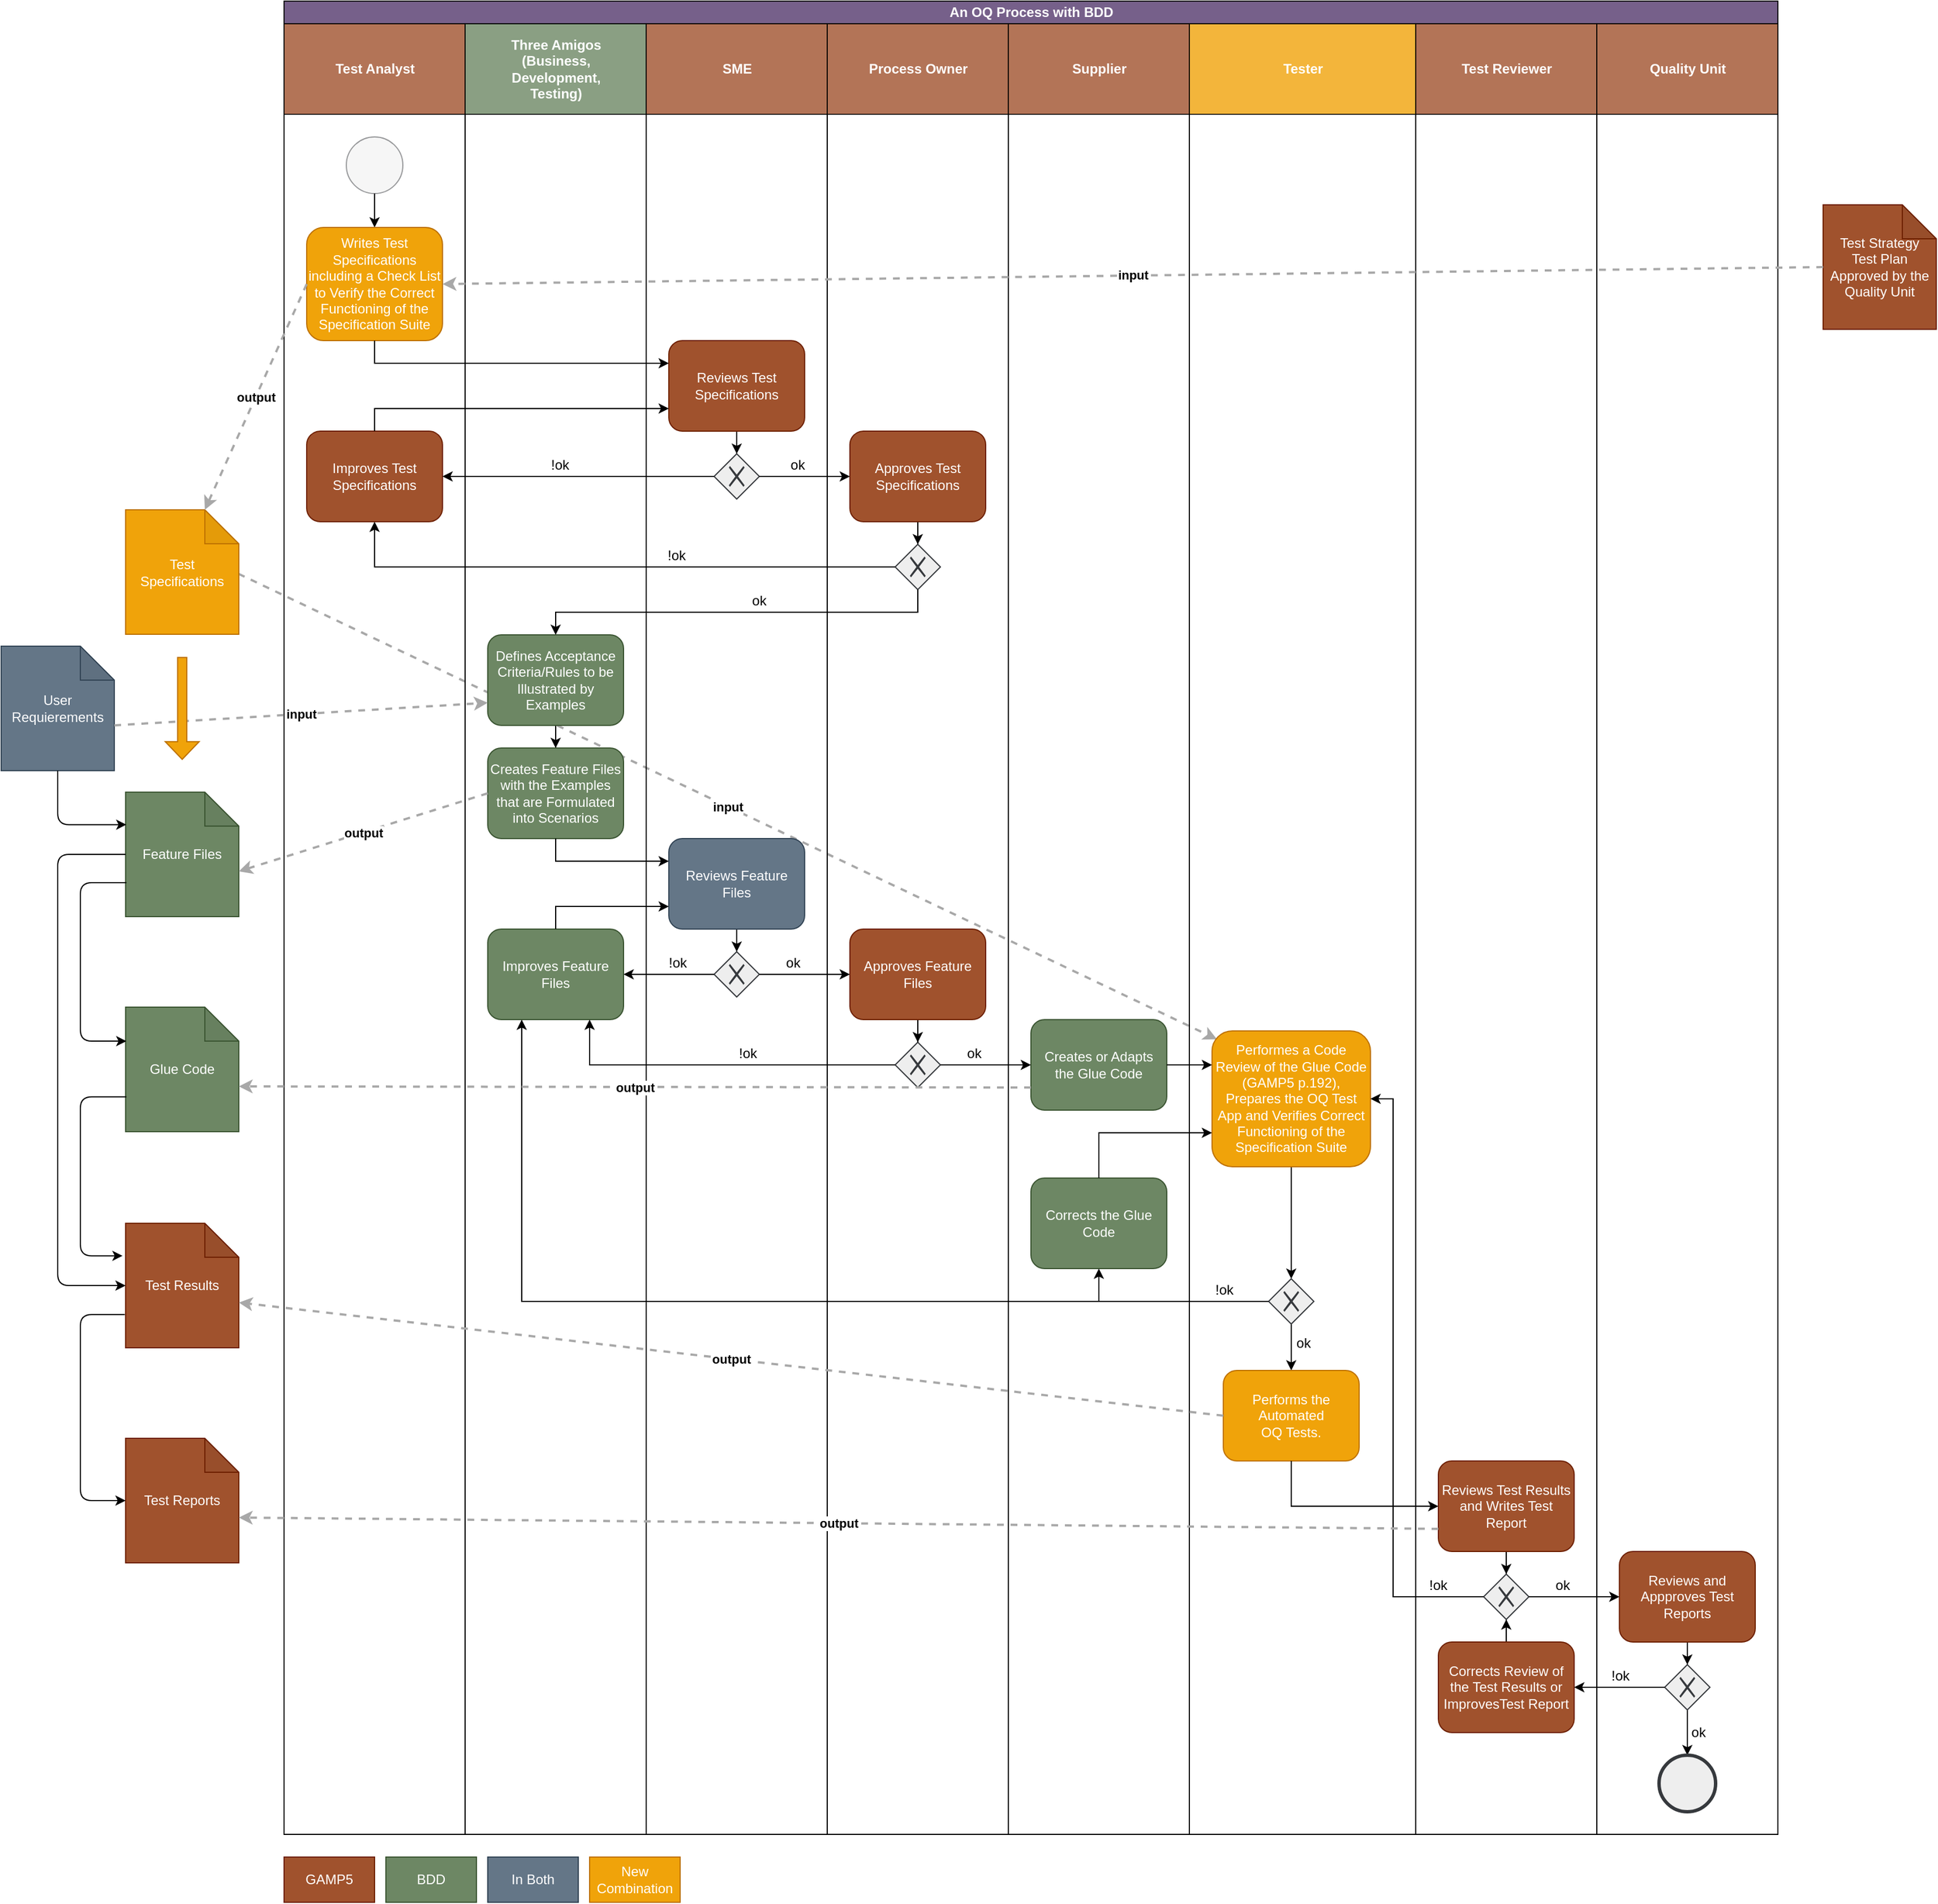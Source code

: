 <mxfile version="13.0.3" type="device"><diagram id="J2WlAYVavAl_SOjn0Gvv" name="Page-1"><mxGraphModel dx="2819" dy="1175" grid="1" gridSize="10" guides="1" tooltips="1" connect="1" arrows="1" fold="1" page="1" pageScale="1" pageWidth="827" pageHeight="1169" math="0" shadow="0"><root><mxCell id="0"/><mxCell id="1" parent="0"/><mxCell id="4swtbXsZtzmQUk544OCV-3" value="&lt;div style=&quot;text-align: left&quot;&gt;&lt;div style=&quot;text-align: center&quot;&gt;&lt;b&gt;input&lt;/b&gt;&lt;/div&gt;&lt;/div&gt;" style="edgeStyle=none;rounded=0;html=1;entryX=0.031;entryY=0.061;jettySize=auto;orthogonalLoop=1;strokeColor=#A8A8A8;strokeWidth=2;fontColor=#000000;jumpStyle=none;dashed=1;entryDx=0;entryDy=0;exitX=0.997;exitY=0.514;exitDx=0;exitDy=0;exitPerimeter=0;entryPerimeter=0;" edge="1" parent="1" source="Uafo7r4qzUE5RSI8bj_A-1" target="BC_eplf03qGUF5eGNBo_-27"><mxGeometry width="200" relative="1" as="geometry"><mxPoint x="-60" y="730" as="sourcePoint"/><mxPoint x="270" y="690" as="targetPoint"/></mxGeometry></mxCell><mxCell id="BC_eplf03qGUF5eGNBo_-87" value="!ok" style="text;html=1;strokeColor=none;fillColor=none;align=center;verticalAlign=middle;whiteSpace=wrap;rounded=0;" parent="1" vertex="1"><mxGeometry x="407" y="560" width="40" height="20" as="geometry"/></mxCell><mxCell id="BC_eplf03qGUF5eGNBo_-1" value="An OQ Process with BDD" style="swimlane;html=1;childLayout=stackLayout;resizeParent=1;resizeParentMax=0;startSize=20;fillColor=#76608a;strokeColor=#000000;fontColor=#ffffff;" parent="1" vertex="1"><mxGeometry x="80" y="80" width="1320" height="1620" as="geometry"/></mxCell><mxCell id="BC_eplf03qGUF5eGNBo_-3" value="Test Analyst" style="swimlane;html=1;startSize=80;opacity=80;fillColor=#a0522d;strokeColor=#000000;fontColor=#ffffff;" parent="BC_eplf03qGUF5eGNBo_-1" vertex="1"><mxGeometry y="20" width="160" height="1600" as="geometry"/></mxCell><mxCell id="BC_eplf03qGUF5eGNBo_-35" style="edgeStyle=orthogonalEdgeStyle;rounded=0;orthogonalLoop=1;jettySize=auto;html=1;entryX=0.5;entryY=0;entryDx=0;entryDy=0;" parent="BC_eplf03qGUF5eGNBo_-3" source="BC_eplf03qGUF5eGNBo_-17" target="BC_eplf03qGUF5eGNBo_-18" edge="1"><mxGeometry relative="1" as="geometry"/></mxCell><mxCell id="BC_eplf03qGUF5eGNBo_-17" value="" style="shape=mxgraph.bpmn.shape;html=1;verticalLabelPosition=bottom;labelBackgroundColor=#ffffff;verticalAlign=top;align=center;perimeter=ellipsePerimeter;outlineConnect=0;outline=standard;symbol=general;fillColor=#eeeeee;strokeColor=#36393d;opacity=50;" parent="BC_eplf03qGUF5eGNBo_-3" vertex="1"><mxGeometry x="55" y="100" width="50" height="50" as="geometry"/></mxCell><mxCell id="BC_eplf03qGUF5eGNBo_-18" value="Writes Test Specifications&lt;br&gt;including a Check List to Verify the Correct Functioning of the Specification Suite" style="shape=ext;rounded=1;html=1;whiteSpace=wrap;fillColor=#f0a30a;strokeColor=#BD7000;fontColor=#ffffff;" parent="BC_eplf03qGUF5eGNBo_-3" vertex="1"><mxGeometry x="20" y="180" width="120" height="100" as="geometry"/></mxCell><mxCell id="BC_eplf03qGUF5eGNBo_-43" value="Improves Test Specifications" style="shape=ext;rounded=1;html=1;whiteSpace=wrap;fillColor=#a0522d;strokeColor=#6D1F00;fontColor=#ffffff;" parent="BC_eplf03qGUF5eGNBo_-3" vertex="1"><mxGeometry x="20" y="360" width="120" height="80" as="geometry"/></mxCell><mxCell id="BC_eplf03qGUF5eGNBo_-4" value="Three Amigos&lt;br&gt;(Business,&lt;br&gt;Development, &lt;br&gt;Testing)" style="swimlane;html=1;startSize=80;opacity=80;fillColor=#6d8764;strokeColor=#000000;fontColor=#ffffff;" parent="BC_eplf03qGUF5eGNBo_-1" vertex="1"><mxGeometry x="160" y="20" width="160" height="1600" as="geometry"/></mxCell><mxCell id="BC_eplf03qGUF5eGNBo_-48" style="edgeStyle=orthogonalEdgeStyle;rounded=0;orthogonalLoop=1;jettySize=auto;html=1;entryX=0.5;entryY=0;entryDx=0;entryDy=0;" parent="BC_eplf03qGUF5eGNBo_-4" source="BC_eplf03qGUF5eGNBo_-16" target="BC_eplf03qGUF5eGNBo_-19" edge="1"><mxGeometry relative="1" as="geometry"/></mxCell><mxCell id="BC_eplf03qGUF5eGNBo_-54" value="Improves Feature Files" style="shape=ext;rounded=1;html=1;whiteSpace=wrap;fillColor=#6d8764;strokeColor=#3A5431;fontColor=#ffffff;" parent="BC_eplf03qGUF5eGNBo_-4" vertex="1"><mxGeometry x="20" y="800" width="120" height="80" as="geometry"/></mxCell><mxCell id="BC_eplf03qGUF5eGNBo_-16" value="Defines Acceptance Criteria/Rules to be Illustrated by Examples" style="shape=ext;rounded=1;html=1;whiteSpace=wrap;fillColor=#6d8764;strokeColor=#3A5431;fontColor=#ffffff;" parent="BC_eplf03qGUF5eGNBo_-4" vertex="1"><mxGeometry x="20" y="540" width="120" height="80" as="geometry"/></mxCell><mxCell id="BC_eplf03qGUF5eGNBo_-19" value="Creates Feature Files with the Examples that are Formulated into Scenarios" style="shape=ext;rounded=1;html=1;whiteSpace=wrap;fillColor=#6d8764;strokeColor=#3A5431;fontColor=#ffffff;" parent="BC_eplf03qGUF5eGNBo_-4" vertex="1"><mxGeometry x="20" y="640" width="120" height="80" as="geometry"/></mxCell><mxCell id="BC_eplf03qGUF5eGNBo_-11" value="SME" style="swimlane;html=1;startSize=80;opacity=80;fillColor=#a0522d;strokeColor=#000000;fontColor=#ffffff;" parent="BC_eplf03qGUF5eGNBo_-1" vertex="1"><mxGeometry x="320" y="20" width="160" height="1600" as="geometry"/></mxCell><mxCell id="BC_eplf03qGUF5eGNBo_-38" style="edgeStyle=orthogonalEdgeStyle;rounded=0;orthogonalLoop=1;jettySize=auto;html=1;" parent="BC_eplf03qGUF5eGNBo_-11" source="BC_eplf03qGUF5eGNBo_-29" target="BC_eplf03qGUF5eGNBo_-37" edge="1"><mxGeometry relative="1" as="geometry"/></mxCell><mxCell id="BC_eplf03qGUF5eGNBo_-37" value="" style="shape=mxgraph.bpmn.shape;html=1;verticalLabelPosition=bottom;labelBackgroundColor=#ffffff;verticalAlign=top;align=center;perimeter=rhombusPerimeter;background=gateway;outlineConnect=0;outline=none;symbol=exclusiveGw;fillColor=#eeeeee;strokeColor=#36393d;" parent="BC_eplf03qGUF5eGNBo_-11" vertex="1"><mxGeometry x="60" y="380" width="40" height="40" as="geometry"/></mxCell><mxCell id="BC_eplf03qGUF5eGNBo_-29" value="Reviews Test Specifications" style="shape=ext;rounded=1;html=1;whiteSpace=wrap;fillColor=#a0522d;strokeColor=#6D1F00;fontColor=#ffffff;" parent="BC_eplf03qGUF5eGNBo_-11" vertex="1"><mxGeometry x="20" y="280" width="120" height="80" as="geometry"/></mxCell><mxCell id="BC_eplf03qGUF5eGNBo_-56" style="edgeStyle=orthogonalEdgeStyle;rounded=0;orthogonalLoop=1;jettySize=auto;html=1;" parent="BC_eplf03qGUF5eGNBo_-11" source="BC_eplf03qGUF5eGNBo_-22" target="BC_eplf03qGUF5eGNBo_-55" edge="1"><mxGeometry relative="1" as="geometry"/></mxCell><mxCell id="BC_eplf03qGUF5eGNBo_-22" value="Reviews Feature Files" style="shape=ext;rounded=1;html=1;whiteSpace=wrap;fillColor=#647687;strokeColor=#314354;fontColor=#ffffff;" parent="BC_eplf03qGUF5eGNBo_-11" vertex="1"><mxGeometry x="20" y="720" width="120" height="80" as="geometry"/></mxCell><mxCell id="BC_eplf03qGUF5eGNBo_-55" value="" style="shape=mxgraph.bpmn.shape;html=1;verticalLabelPosition=bottom;labelBackgroundColor=#ffffff;verticalAlign=top;align=center;perimeter=rhombusPerimeter;background=gateway;outlineConnect=0;outline=none;symbol=exclusiveGw;fillColor=#eeeeee;strokeColor=#36393d;" parent="BC_eplf03qGUF5eGNBo_-11" vertex="1"><mxGeometry x="60" y="820" width="40" height="40" as="geometry"/></mxCell><mxCell id="BC_eplf03qGUF5eGNBo_-104" value="!ok" style="text;html=1;strokeColor=none;fillColor=none;align=center;verticalAlign=middle;whiteSpace=wrap;rounded=0;" parent="BC_eplf03qGUF5eGNBo_-11" vertex="1"><mxGeometry x="70" y="900" width="40" height="20" as="geometry"/></mxCell><mxCell id="BC_eplf03qGUF5eGNBo_-101" value="ok" style="text;html=1;strokeColor=none;fillColor=none;align=center;verticalAlign=middle;whiteSpace=wrap;rounded=0;" parent="BC_eplf03qGUF5eGNBo_-11" vertex="1"><mxGeometry x="80" y="500" width="40" height="20" as="geometry"/></mxCell><mxCell id="BC_eplf03qGUF5eGNBo_-96" value="ok" style="text;html=1;strokeColor=none;fillColor=none;align=center;verticalAlign=middle;whiteSpace=wrap;rounded=0;" parent="BC_eplf03qGUF5eGNBo_-11" vertex="1"><mxGeometry x="110" y="820" width="40" height="20" as="geometry"/></mxCell><mxCell id="BC_eplf03qGUF5eGNBo_-20" value="Process Owner" style="swimlane;html=1;startSize=80;opacity=80;fillColor=#a0522d;strokeColor=#000000;fontColor=#ffffff;" parent="BC_eplf03qGUF5eGNBo_-1" vertex="1"><mxGeometry x="480" y="20" width="160" height="1600" as="geometry"/></mxCell><mxCell id="BC_eplf03qGUF5eGNBo_-41" style="edgeStyle=orthogonalEdgeStyle;rounded=0;orthogonalLoop=1;jettySize=auto;html=1;entryX=0.5;entryY=0;entryDx=0;entryDy=0;" parent="BC_eplf03qGUF5eGNBo_-20" source="BC_eplf03qGUF5eGNBo_-30" target="BC_eplf03qGUF5eGNBo_-51" edge="1"><mxGeometry relative="1" as="geometry"><mxPoint x="80" y="480" as="targetPoint"/></mxGeometry></mxCell><mxCell id="BC_eplf03qGUF5eGNBo_-61" value="" style="shape=mxgraph.bpmn.shape;html=1;verticalLabelPosition=bottom;labelBackgroundColor=#ffffff;verticalAlign=top;align=center;perimeter=rhombusPerimeter;background=gateway;outlineConnect=0;outline=none;symbol=exclusiveGw;fillColor=#eeeeee;strokeColor=#36393d;" parent="BC_eplf03qGUF5eGNBo_-20" vertex="1"><mxGeometry x="60" y="900" width="40" height="40" as="geometry"/></mxCell><mxCell id="BC_eplf03qGUF5eGNBo_-62" style="edgeStyle=orthogonalEdgeStyle;rounded=0;orthogonalLoop=1;jettySize=auto;html=1;entryX=0.5;entryY=0;entryDx=0;entryDy=0;" parent="BC_eplf03qGUF5eGNBo_-20" source="BC_eplf03qGUF5eGNBo_-25" target="BC_eplf03qGUF5eGNBo_-61" edge="1"><mxGeometry relative="1" as="geometry"/></mxCell><mxCell id="BC_eplf03qGUF5eGNBo_-25" value="Approves Feature Files" style="shape=ext;rounded=1;html=1;whiteSpace=wrap;fillColor=#a0522d;strokeColor=#6D1F00;fontColor=#ffffff;" parent="BC_eplf03qGUF5eGNBo_-20" vertex="1"><mxGeometry x="20" y="800" width="120" height="80" as="geometry"/></mxCell><mxCell id="BC_eplf03qGUF5eGNBo_-30" value="Approves Test Specifications" style="shape=ext;rounded=1;html=1;whiteSpace=wrap;fillColor=#a0522d;strokeColor=#6D1F00;fontColor=#ffffff;" parent="BC_eplf03qGUF5eGNBo_-20" vertex="1"><mxGeometry x="20" y="360" width="120" height="80" as="geometry"/></mxCell><mxCell id="BC_eplf03qGUF5eGNBo_-51" value="" style="shape=mxgraph.bpmn.shape;html=1;verticalLabelPosition=bottom;labelBackgroundColor=#ffffff;verticalAlign=top;align=center;perimeter=rhombusPerimeter;background=gateway;outlineConnect=0;outline=none;symbol=exclusiveGw;fillColor=#eeeeee;strokeColor=#36393d;" parent="BC_eplf03qGUF5eGNBo_-20" vertex="1"><mxGeometry x="60" y="460" width="40" height="40" as="geometry"/></mxCell><mxCell id="BC_eplf03qGUF5eGNBo_-86" value="ok" style="text;html=1;strokeColor=none;fillColor=none;align=center;verticalAlign=middle;whiteSpace=wrap;rounded=0;" parent="BC_eplf03qGUF5eGNBo_-20" vertex="1"><mxGeometry x="110" y="900" width="40" height="20" as="geometry"/></mxCell><mxCell id="BC_eplf03qGUF5eGNBo_-12" value="Supplier" style="swimlane;html=1;startSize=80;opacity=80;fillColor=#a0522d;strokeColor=#000000;fontColor=#ffffff;" parent="BC_eplf03qGUF5eGNBo_-1" vertex="1"><mxGeometry x="640" y="20" width="160" height="1600" as="geometry"/></mxCell><mxCell id="BC_eplf03qGUF5eGNBo_-88" value="Creates or Adapts &lt;br&gt;the Glue Code" style="shape=ext;rounded=1;html=1;whiteSpace=wrap;fillColor=#6d8764;strokeColor=#3A5431;fontColor=#ffffff;" parent="BC_eplf03qGUF5eGNBo_-12" vertex="1"><mxGeometry x="20" y="880" width="120" height="80" as="geometry"/></mxCell><mxCell id="BC_eplf03qGUF5eGNBo_-91" value="Corrects the Glue Code" style="shape=ext;rounded=1;html=1;whiteSpace=wrap;fillColor=#6d8764;strokeColor=#3A5431;fontColor=#ffffff;" parent="BC_eplf03qGUF5eGNBo_-12" vertex="1"><mxGeometry x="20" y="1020" width="120" height="80" as="geometry"/></mxCell><mxCell id="BC_eplf03qGUF5eGNBo_-13" value="Tester" style="swimlane;html=1;startSize=80;opacity=80;fillColor=#f0a30a;strokeColor=#000000;fontColor=#ffffff;" parent="BC_eplf03qGUF5eGNBo_-1" vertex="1"><mxGeometry x="800" y="20" width="200" height="1600" as="geometry"/></mxCell><mxCell id="BC_eplf03qGUF5eGNBo_-73" style="edgeStyle=orthogonalEdgeStyle;rounded=0;orthogonalLoop=1;jettySize=auto;html=1;" parent="BC_eplf03qGUF5eGNBo_-13" source="BC_eplf03qGUF5eGNBo_-71" target="BC_eplf03qGUF5eGNBo_-26" edge="1"><mxGeometry relative="1" as="geometry"/></mxCell><mxCell id="BC_eplf03qGUF5eGNBo_-89" style="edgeStyle=orthogonalEdgeStyle;rounded=0;orthogonalLoop=1;jettySize=auto;html=1;entryX=0.5;entryY=0;entryDx=0;entryDy=0;" parent="BC_eplf03qGUF5eGNBo_-13" source="BC_eplf03qGUF5eGNBo_-27" target="BC_eplf03qGUF5eGNBo_-71" edge="1"><mxGeometry relative="1" as="geometry"/></mxCell><mxCell id="BC_eplf03qGUF5eGNBo_-71" value="" style="shape=mxgraph.bpmn.shape;html=1;verticalLabelPosition=bottom;labelBackgroundColor=#ffffff;verticalAlign=top;align=center;perimeter=rhombusPerimeter;background=gateway;outlineConnect=0;outline=none;symbol=exclusiveGw;fillColor=#eeeeee;strokeColor=#36393d;" parent="BC_eplf03qGUF5eGNBo_-13" vertex="1"><mxGeometry x="70" y="1109" width="40" height="40" as="geometry"/></mxCell><mxCell id="BC_eplf03qGUF5eGNBo_-27" value="Performes a Code Review of the Glue Code (GAMP5 p.192), Prepares the OQ Test App and Verifies Correct Functioning of the Specification Suite" style="shape=ext;rounded=1;html=1;whiteSpace=wrap;fillColor=#f0a30a;strokeColor=#BD7000;fontColor=#ffffff;" parent="BC_eplf03qGUF5eGNBo_-13" vertex="1"><mxGeometry x="20" y="890" width="140" height="120" as="geometry"/></mxCell><mxCell id="BC_eplf03qGUF5eGNBo_-26" value="Performs the Automated &lt;br&gt;OQ Tests." style="shape=ext;rounded=1;html=1;whiteSpace=wrap;fillColor=#f0a30a;strokeColor=#BD7000;fontColor=#ffffff;" parent="BC_eplf03qGUF5eGNBo_-13" vertex="1"><mxGeometry x="30" y="1190" width="120" height="80" as="geometry"/></mxCell><mxCell id="BC_eplf03qGUF5eGNBo_-14" value="Test Reviewer" style="swimlane;html=1;startSize=80;opacity=80;fillColor=#a0522d;strokeColor=#000000;fontColor=#ffffff;" parent="BC_eplf03qGUF5eGNBo_-1" vertex="1"><mxGeometry x="1000" y="20" width="160" height="1600" as="geometry"/></mxCell><mxCell id="BC_eplf03qGUF5eGNBo_-81" style="edgeStyle=orthogonalEdgeStyle;rounded=0;orthogonalLoop=1;jettySize=auto;html=1;entryX=0.5;entryY=1;entryDx=0;entryDy=0;" parent="BC_eplf03qGUF5eGNBo_-14" source="BC_eplf03qGUF5eGNBo_-32" target="BC_eplf03qGUF5eGNBo_-74" edge="1"><mxGeometry relative="1" as="geometry"/></mxCell><mxCell id="BC_eplf03qGUF5eGNBo_-75" style="edgeStyle=orthogonalEdgeStyle;rounded=0;orthogonalLoop=1;jettySize=auto;html=1;entryX=0.5;entryY=0;entryDx=0;entryDy=0;" parent="BC_eplf03qGUF5eGNBo_-14" source="BC_eplf03qGUF5eGNBo_-31" target="BC_eplf03qGUF5eGNBo_-74" edge="1"><mxGeometry relative="1" as="geometry"/></mxCell><mxCell id="BC_eplf03qGUF5eGNBo_-109" value="!ok" style="text;html=1;strokeColor=none;fillColor=none;align=center;verticalAlign=middle;whiteSpace=wrap;rounded=0;" parent="BC_eplf03qGUF5eGNBo_-14" vertex="1"><mxGeometry y="1370" width="40" height="20" as="geometry"/></mxCell><mxCell id="BC_eplf03qGUF5eGNBo_-108" value="!ok" style="text;html=1;strokeColor=none;fillColor=none;align=center;verticalAlign=middle;whiteSpace=wrap;rounded=0;" parent="BC_eplf03qGUF5eGNBo_-14" vertex="1"><mxGeometry x="50" y="1460" width="40" height="20" as="geometry"/></mxCell><mxCell id="BC_eplf03qGUF5eGNBo_-74" value="" style="shape=mxgraph.bpmn.shape;html=1;verticalLabelPosition=bottom;labelBackgroundColor=#ffffff;verticalAlign=top;align=center;perimeter=rhombusPerimeter;background=gateway;outlineConnect=0;outline=none;symbol=exclusiveGw;fillColor=#eeeeee;strokeColor=#36393d;" parent="BC_eplf03qGUF5eGNBo_-14" vertex="1"><mxGeometry x="60" y="1370" width="40" height="40" as="geometry"/></mxCell><mxCell id="BC_eplf03qGUF5eGNBo_-32" value="Corrects Review of the Test Results or ImprovesTest Report" style="shape=ext;rounded=1;html=1;whiteSpace=wrap;fillColor=#a0522d;strokeColor=#6D1F00;fontColor=#ffffff;" parent="BC_eplf03qGUF5eGNBo_-14" vertex="1"><mxGeometry x="20" y="1430" width="120" height="80" as="geometry"/></mxCell><mxCell id="BC_eplf03qGUF5eGNBo_-31" value="Reviews Test Results and Writes Test Report" style="shape=ext;rounded=1;html=1;whiteSpace=wrap;fillColor=#a0522d;strokeColor=#6D1F00;fontColor=#ffffff;" parent="BC_eplf03qGUF5eGNBo_-14" vertex="1"><mxGeometry x="20" y="1270" width="120" height="80" as="geometry"/></mxCell><mxCell id="BC_eplf03qGUF5eGNBo_-99" value="ok" style="text;html=1;strokeColor=none;fillColor=none;align=center;verticalAlign=middle;whiteSpace=wrap;rounded=0;" parent="BC_eplf03qGUF5eGNBo_-14" vertex="1"><mxGeometry x="110" y="1370" width="40" height="20" as="geometry"/></mxCell><mxCell id="BC_eplf03qGUF5eGNBo_-15" value="Quality Unit" style="swimlane;html=1;startSize=80;opacity=80;fillColor=#a0522d;strokeColor=#000000;fontColor=#ffffff;" parent="BC_eplf03qGUF5eGNBo_-1" vertex="1"><mxGeometry x="1160" y="20" width="160" height="1600" as="geometry"><mxRectangle x="1160" y="20" width="30" height="1600" as="alternateBounds"/></mxGeometry></mxCell><mxCell id="BC_eplf03qGUF5eGNBo_-83" style="edgeStyle=orthogonalEdgeStyle;rounded=0;orthogonalLoop=1;jettySize=auto;html=1;entryX=0.5;entryY=0;entryDx=0;entryDy=0;" parent="BC_eplf03qGUF5eGNBo_-15" source="BC_eplf03qGUF5eGNBo_-33" target="BC_eplf03qGUF5eGNBo_-82" edge="1"><mxGeometry relative="1" as="geometry"/></mxCell><mxCell id="BC_eplf03qGUF5eGNBo_-85" style="edgeStyle=orthogonalEdgeStyle;rounded=0;orthogonalLoop=1;jettySize=auto;html=1;entryX=0.5;entryY=0;entryDx=0;entryDy=0;" parent="BC_eplf03qGUF5eGNBo_-15" source="BC_eplf03qGUF5eGNBo_-82" target="BC_eplf03qGUF5eGNBo_-34" edge="1"><mxGeometry relative="1" as="geometry"/></mxCell><mxCell id="BC_eplf03qGUF5eGNBo_-107" value="!ok" style="text;html=1;strokeColor=none;fillColor=none;align=center;verticalAlign=middle;whiteSpace=wrap;rounded=0;" parent="BC_eplf03qGUF5eGNBo_-15" vertex="1"><mxGeometry x="1" y="1450" width="40" height="20" as="geometry"/></mxCell><mxCell id="BC_eplf03qGUF5eGNBo_-34" value="" style="shape=mxgraph.bpmn.shape;html=1;verticalLabelPosition=bottom;labelBackgroundColor=#ffffff;verticalAlign=top;align=center;perimeter=ellipsePerimeter;outlineConnect=0;outline=end;symbol=general;fillColor=#eeeeee;strokeColor=#36393d;" parent="BC_eplf03qGUF5eGNBo_-15" vertex="1"><mxGeometry x="55" y="1530" width="50" height="50" as="geometry"/></mxCell><mxCell id="BC_eplf03qGUF5eGNBo_-82" value="" style="shape=mxgraph.bpmn.shape;html=1;verticalLabelPosition=bottom;labelBackgroundColor=#ffffff;verticalAlign=top;align=center;perimeter=rhombusPerimeter;background=gateway;outlineConnect=0;outline=none;symbol=exclusiveGw;fillColor=#eeeeee;strokeColor=#36393d;" parent="BC_eplf03qGUF5eGNBo_-15" vertex="1"><mxGeometry x="60" y="1450" width="40" height="40" as="geometry"/></mxCell><mxCell id="BC_eplf03qGUF5eGNBo_-33" value="Reviews and Appproves Test Reports" style="shape=ext;rounded=1;html=1;whiteSpace=wrap;fillColor=#a0522d;strokeColor=#6D1F00;fontColor=#ffffff;" parent="BC_eplf03qGUF5eGNBo_-15" vertex="1"><mxGeometry x="20" y="1350" width="120" height="80" as="geometry"/></mxCell><mxCell id="BC_eplf03qGUF5eGNBo_-98" value="ok" style="text;html=1;strokeColor=none;fillColor=none;align=center;verticalAlign=middle;whiteSpace=wrap;rounded=0;" parent="BC_eplf03qGUF5eGNBo_-15" vertex="1"><mxGeometry x="70" y="1500" width="40" height="20" as="geometry"/></mxCell><mxCell id="BC_eplf03qGUF5eGNBo_-36" style="edgeStyle=orthogonalEdgeStyle;rounded=0;orthogonalLoop=1;jettySize=auto;html=1;entryX=0;entryY=0.25;entryDx=0;entryDy=0;exitX=0.5;exitY=1;exitDx=0;exitDy=0;" parent="BC_eplf03qGUF5eGNBo_-1" source="BC_eplf03qGUF5eGNBo_-18" target="BC_eplf03qGUF5eGNBo_-29" edge="1"><mxGeometry relative="1" as="geometry"/></mxCell><mxCell id="BC_eplf03qGUF5eGNBo_-39" style="edgeStyle=orthogonalEdgeStyle;rounded=0;orthogonalLoop=1;jettySize=auto;html=1;entryX=0;entryY=0.5;entryDx=0;entryDy=0;" parent="BC_eplf03qGUF5eGNBo_-1" source="BC_eplf03qGUF5eGNBo_-37" target="BC_eplf03qGUF5eGNBo_-30" edge="1"><mxGeometry relative="1" as="geometry"/></mxCell><mxCell id="BC_eplf03qGUF5eGNBo_-42" style="edgeStyle=orthogonalEdgeStyle;rounded=0;orthogonalLoop=1;jettySize=auto;html=1;exitX=0.5;exitY=1;exitDx=0;exitDy=0;" parent="BC_eplf03qGUF5eGNBo_-1" source="BC_eplf03qGUF5eGNBo_-51" target="BC_eplf03qGUF5eGNBo_-16" edge="1"><mxGeometry relative="1" as="geometry"><mxPoint x="560" y="550" as="sourcePoint"/></mxGeometry></mxCell><mxCell id="BC_eplf03qGUF5eGNBo_-44" style="edgeStyle=orthogonalEdgeStyle;rounded=0;orthogonalLoop=1;jettySize=auto;html=1;entryX=1;entryY=0.5;entryDx=0;entryDy=0;" parent="BC_eplf03qGUF5eGNBo_-1" source="BC_eplf03qGUF5eGNBo_-37" target="BC_eplf03qGUF5eGNBo_-43" edge="1"><mxGeometry relative="1" as="geometry"/></mxCell><mxCell id="BC_eplf03qGUF5eGNBo_-46" style="edgeStyle=orthogonalEdgeStyle;rounded=0;orthogonalLoop=1;jettySize=auto;html=1;entryX=0;entryY=0.75;entryDx=0;entryDy=0;exitX=0.5;exitY=0;exitDx=0;exitDy=0;" parent="BC_eplf03qGUF5eGNBo_-1" source="BC_eplf03qGUF5eGNBo_-43" target="BC_eplf03qGUF5eGNBo_-29" edge="1"><mxGeometry relative="1" as="geometry"><Array as="points"><mxPoint x="80" y="360"/></Array></mxGeometry></mxCell><mxCell id="BC_eplf03qGUF5eGNBo_-47" style="edgeStyle=orthogonalEdgeStyle;rounded=0;orthogonalLoop=1;jettySize=auto;html=1;entryX=0.5;entryY=1;entryDx=0;entryDy=0;exitX=0;exitY=0.5;exitDx=0;exitDy=0;" parent="BC_eplf03qGUF5eGNBo_-1" source="BC_eplf03qGUF5eGNBo_-51" target="BC_eplf03qGUF5eGNBo_-43" edge="1"><mxGeometry relative="1" as="geometry"><mxPoint x="535" y="525" as="sourcePoint"/></mxGeometry></mxCell><mxCell id="BC_eplf03qGUF5eGNBo_-50" style="edgeStyle=orthogonalEdgeStyle;rounded=0;orthogonalLoop=1;jettySize=auto;html=1;entryX=0;entryY=0.25;entryDx=0;entryDy=0;exitX=0.5;exitY=1;exitDx=0;exitDy=0;" parent="BC_eplf03qGUF5eGNBo_-1" source="BC_eplf03qGUF5eGNBo_-19" target="BC_eplf03qGUF5eGNBo_-22" edge="1"><mxGeometry relative="1" as="geometry"/></mxCell><mxCell id="BC_eplf03qGUF5eGNBo_-57" style="edgeStyle=orthogonalEdgeStyle;rounded=0;orthogonalLoop=1;jettySize=auto;html=1;entryX=0;entryY=0.5;entryDx=0;entryDy=0;" parent="BC_eplf03qGUF5eGNBo_-1" source="BC_eplf03qGUF5eGNBo_-55" target="BC_eplf03qGUF5eGNBo_-25" edge="1"><mxGeometry relative="1" as="geometry"/></mxCell><mxCell id="BC_eplf03qGUF5eGNBo_-58" style="edgeStyle=orthogonalEdgeStyle;rounded=0;orthogonalLoop=1;jettySize=auto;html=1;entryX=1;entryY=0.5;entryDx=0;entryDy=0;" parent="BC_eplf03qGUF5eGNBo_-1" source="BC_eplf03qGUF5eGNBo_-55" target="BC_eplf03qGUF5eGNBo_-54" edge="1"><mxGeometry relative="1" as="geometry"/></mxCell><mxCell id="BC_eplf03qGUF5eGNBo_-60" style="edgeStyle=orthogonalEdgeStyle;rounded=0;orthogonalLoop=1;jettySize=auto;html=1;entryX=0;entryY=0.75;entryDx=0;entryDy=0;" parent="BC_eplf03qGUF5eGNBo_-1" source="BC_eplf03qGUF5eGNBo_-54" target="BC_eplf03qGUF5eGNBo_-22" edge="1"><mxGeometry relative="1" as="geometry"><Array as="points"><mxPoint x="240" y="800"/></Array></mxGeometry></mxCell><mxCell id="BC_eplf03qGUF5eGNBo_-63" style="edgeStyle=orthogonalEdgeStyle;rounded=0;orthogonalLoop=1;jettySize=auto;html=1;entryX=0.75;entryY=1;entryDx=0;entryDy=0;" parent="BC_eplf03qGUF5eGNBo_-1" source="BC_eplf03qGUF5eGNBo_-61" target="BC_eplf03qGUF5eGNBo_-54" edge="1"><mxGeometry relative="1" as="geometry"/></mxCell><mxCell id="BC_eplf03qGUF5eGNBo_-64" style="edgeStyle=orthogonalEdgeStyle;rounded=0;orthogonalLoop=1;jettySize=auto;html=1;entryX=0;entryY=0.5;entryDx=0;entryDy=0;" parent="BC_eplf03qGUF5eGNBo_-1" source="BC_eplf03qGUF5eGNBo_-61" target="BC_eplf03qGUF5eGNBo_-88" edge="1"><mxGeometry relative="1" as="geometry"><mxPoint x="620" y="950" as="targetPoint"/></mxGeometry></mxCell><mxCell id="BC_eplf03qGUF5eGNBo_-70" style="edgeStyle=orthogonalEdgeStyle;rounded=0;orthogonalLoop=1;jettySize=auto;html=1;entryX=0;entryY=0.5;entryDx=0;entryDy=0;exitX=0.5;exitY=1;exitDx=0;exitDy=0;" parent="BC_eplf03qGUF5eGNBo_-1" source="BC_eplf03qGUF5eGNBo_-26" target="BC_eplf03qGUF5eGNBo_-31" edge="1"><mxGeometry relative="1" as="geometry"/></mxCell><mxCell id="BC_eplf03qGUF5eGNBo_-77" style="edgeStyle=orthogonalEdgeStyle;rounded=0;orthogonalLoop=1;jettySize=auto;html=1;entryX=0;entryY=0.5;entryDx=0;entryDy=0;" parent="BC_eplf03qGUF5eGNBo_-1" source="BC_eplf03qGUF5eGNBo_-74" target="BC_eplf03qGUF5eGNBo_-33" edge="1"><mxGeometry relative="1" as="geometry"/></mxCell><mxCell id="BC_eplf03qGUF5eGNBo_-78" style="edgeStyle=orthogonalEdgeStyle;rounded=0;orthogonalLoop=1;jettySize=auto;html=1;entryX=1;entryY=0.5;entryDx=0;entryDy=0;exitX=0;exitY=0.5;exitDx=0;exitDy=0;" parent="BC_eplf03qGUF5eGNBo_-1" source="BC_eplf03qGUF5eGNBo_-74" target="BC_eplf03qGUF5eGNBo_-27" edge="1"><mxGeometry relative="1" as="geometry"><Array as="points"><mxPoint x="980" y="1410"/><mxPoint x="980" y="970"/></Array></mxGeometry></mxCell><mxCell id="BC_eplf03qGUF5eGNBo_-84" style="edgeStyle=orthogonalEdgeStyle;rounded=0;orthogonalLoop=1;jettySize=auto;html=1;entryX=1;entryY=0.5;entryDx=0;entryDy=0;" parent="BC_eplf03qGUF5eGNBo_-1" source="BC_eplf03qGUF5eGNBo_-82" target="BC_eplf03qGUF5eGNBo_-32" edge="1"><mxGeometry relative="1" as="geometry"/></mxCell><mxCell id="BC_eplf03qGUF5eGNBo_-90" style="edgeStyle=orthogonalEdgeStyle;rounded=0;orthogonalLoop=1;jettySize=auto;html=1;entryX=0;entryY=0.25;entryDx=0;entryDy=0;" parent="BC_eplf03qGUF5eGNBo_-1" source="BC_eplf03qGUF5eGNBo_-88" target="BC_eplf03qGUF5eGNBo_-27" edge="1"><mxGeometry relative="1" as="geometry"/></mxCell><mxCell id="BC_eplf03qGUF5eGNBo_-92" style="edgeStyle=orthogonalEdgeStyle;rounded=0;orthogonalLoop=1;jettySize=auto;html=1;entryX=0.5;entryY=1;entryDx=0;entryDy=0;" parent="BC_eplf03qGUF5eGNBo_-1" source="BC_eplf03qGUF5eGNBo_-71" target="BC_eplf03qGUF5eGNBo_-91" edge="1"><mxGeometry relative="1" as="geometry"/></mxCell><mxCell id="BC_eplf03qGUF5eGNBo_-93" style="edgeStyle=orthogonalEdgeStyle;rounded=0;orthogonalLoop=1;jettySize=auto;html=1;entryX=0;entryY=0.75;entryDx=0;entryDy=0;" parent="BC_eplf03qGUF5eGNBo_-1" source="BC_eplf03qGUF5eGNBo_-91" target="BC_eplf03qGUF5eGNBo_-27" edge="1"><mxGeometry relative="1" as="geometry"><Array as="points"><mxPoint x="720" y="1000"/></Array></mxGeometry></mxCell><mxCell id="BC_eplf03qGUF5eGNBo_-94" style="edgeStyle=orthogonalEdgeStyle;rounded=0;orthogonalLoop=1;jettySize=auto;html=1;entryX=0.25;entryY=1;entryDx=0;entryDy=0;" parent="BC_eplf03qGUF5eGNBo_-1" source="BC_eplf03qGUF5eGNBo_-71" target="BC_eplf03qGUF5eGNBo_-54" edge="1"><mxGeometry relative="1" as="geometry"/></mxCell><mxCell id="BC_eplf03qGUF5eGNBo_-97" value="ok" style="text;html=1;strokeColor=none;fillColor=none;align=center;verticalAlign=middle;whiteSpace=wrap;rounded=0;" parent="1" vertex="1"><mxGeometry x="514" y="480" width="40" height="20" as="geometry"/></mxCell><mxCell id="BC_eplf03qGUF5eGNBo_-100" value="ok" style="text;html=1;strokeColor=none;fillColor=none;align=center;verticalAlign=middle;whiteSpace=wrap;rounded=0;" parent="1" vertex="1"><mxGeometry x="961" y="1256" width="40" height="20" as="geometry"/></mxCell><mxCell id="BC_eplf03qGUF5eGNBo_-102" value="!ok" style="text;html=1;strokeColor=none;fillColor=none;align=center;verticalAlign=middle;whiteSpace=wrap;rounded=0;" parent="1" vertex="1"><mxGeometry x="304" y="480" width="40" height="20" as="geometry"/></mxCell><mxCell id="BC_eplf03qGUF5eGNBo_-103" value="!ok" style="text;html=1;strokeColor=none;fillColor=none;align=center;verticalAlign=middle;whiteSpace=wrap;rounded=0;" parent="1" vertex="1"><mxGeometry x="891" y="1209" width="40" height="20" as="geometry"/></mxCell><mxCell id="BC_eplf03qGUF5eGNBo_-105" value="!ok" style="text;html=1;strokeColor=none;fillColor=none;align=center;verticalAlign=middle;whiteSpace=wrap;rounded=0;" parent="1" vertex="1"><mxGeometry x="408" y="920" width="40" height="20" as="geometry"/></mxCell><mxCell id="BC_eplf03qGUF5eGNBo_-111" value="User Requierements" style="shape=note;whiteSpace=wrap;html=1;backgroundOutline=1;darkOpacity=0.05;fillColor=#647687;strokeColor=#314354;fontColor=#ffffff;" parent="1" vertex="1"><mxGeometry x="-170" y="650" width="100" height="110" as="geometry"/></mxCell><mxCell id="BC_eplf03qGUF5eGNBo_-114" value="Feature Files" style="shape=note;whiteSpace=wrap;html=1;backgroundOutline=1;darkOpacity=0.05;fillColor=#6d8764;strokeColor=#3A5431;fontColor=#ffffff;" parent="1" vertex="1"><mxGeometry x="-60" y="779" width="100" height="110" as="geometry"/></mxCell><mxCell id="BC_eplf03qGUF5eGNBo_-117" value="" style="edgeStyle=elbowEdgeStyle;elbow=horizontal;endArrow=classic;html=1;exitX=0.5;exitY=1;exitDx=0;exitDy=0;exitPerimeter=0;entryX=0.007;entryY=0.261;entryDx=0;entryDy=0;entryPerimeter=0;" parent="1" source="BC_eplf03qGUF5eGNBo_-111" target="BC_eplf03qGUF5eGNBo_-114" edge="1"><mxGeometry width="50" height="50" relative="1" as="geometry"><mxPoint x="-64.7" y="680" as="sourcePoint"/><mxPoint x="-65" y="1000" as="targetPoint"/><Array as="points"><mxPoint x="-120" y="800"/></Array></mxGeometry></mxCell><mxCell id="BC_eplf03qGUF5eGNBo_-118" value="&lt;div style=&quot;text-align: left&quot;&gt;&lt;div style=&quot;text-align: center&quot;&gt;&lt;b&gt;input&lt;/b&gt;&lt;/div&gt;&lt;/div&gt;" style="edgeStyle=none;rounded=0;html=1;entryX=0;entryY=0.75;jettySize=auto;orthogonalLoop=1;strokeColor=#A8A8A8;strokeWidth=2;fontColor=#000000;jumpStyle=none;dashed=1;entryDx=0;entryDy=0;exitX=0;exitY=0;exitDx=100;exitDy=70;exitPerimeter=0;" parent="1" source="BC_eplf03qGUF5eGNBo_-111" target="BC_eplf03qGUF5eGNBo_-16" edge="1"><mxGeometry width="200" relative="1" as="geometry"><mxPoint x="60" y="585" as="sourcePoint"/><mxPoint x="150" y="740" as="targetPoint"/></mxGeometry></mxCell><mxCell id="BC_eplf03qGUF5eGNBo_-121" value="&lt;div style=&quot;text-align: left&quot;&gt;&lt;div style=&quot;text-align: center&quot;&gt;&lt;b&gt;output&lt;/b&gt;&lt;/div&gt;&lt;/div&gt;" style="edgeStyle=none;rounded=0;html=1;entryX=0;entryY=0;jettySize=auto;orthogonalLoop=1;strokeColor=#A8A8A8;strokeWidth=2;fontColor=#000000;jumpStyle=none;dashed=1;entryDx=100;entryDy=70;entryPerimeter=0;exitX=0;exitY=0.5;exitDx=0;exitDy=0;" parent="1" source="BC_eplf03qGUF5eGNBo_-19" target="BC_eplf03qGUF5eGNBo_-114" edge="1"><mxGeometry width="200" relative="1" as="geometry"><mxPoint x="480.04" y="360" as="sourcePoint"/><mxPoint x="240.7" y="566.63" as="targetPoint"/></mxGeometry></mxCell><mxCell id="BC_eplf03qGUF5eGNBo_-126" value="Glue Code" style="shape=note;whiteSpace=wrap;html=1;backgroundOutline=1;darkOpacity=0.05;fillColor=#6d8764;strokeColor=#3A5431;fontColor=#ffffff;" parent="1" vertex="1"><mxGeometry x="-60" y="969" width="100" height="110" as="geometry"/></mxCell><mxCell id="BC_eplf03qGUF5eGNBo_-127" value="Test Results" style="shape=note;whiteSpace=wrap;html=1;backgroundOutline=1;darkOpacity=0.05;fillColor=#a0522d;strokeColor=#6D1F00;fontColor=#ffffff;" parent="1" vertex="1"><mxGeometry x="-60" y="1160" width="100" height="110" as="geometry"/></mxCell><mxCell id="BC_eplf03qGUF5eGNBo_-128" value="Test Reports" style="shape=note;whiteSpace=wrap;html=1;backgroundOutline=1;darkOpacity=0.05;fillColor=#a0522d;strokeColor=#6D1F00;fontColor=#ffffff;" parent="1" vertex="1"><mxGeometry x="-60" y="1350" width="100" height="110" as="geometry"/></mxCell><mxCell id="BC_eplf03qGUF5eGNBo_-129" value="" style="edgeStyle=elbowEdgeStyle;elbow=horizontal;endArrow=classic;html=1;exitX=0.007;exitY=0.727;exitDx=0;exitDy=0;exitPerimeter=0;entryX=0.007;entryY=0.273;entryDx=0;entryDy=0;entryPerimeter=0;" parent="1" source="BC_eplf03qGUF5eGNBo_-114" target="BC_eplf03qGUF5eGNBo_-126" edge="1"><mxGeometry width="50" height="50" relative="1" as="geometry"><mxPoint x="-65" y="1050" as="sourcePoint"/><mxPoint x="-65" y="1080.02" as="targetPoint"/><Array as="points"><mxPoint x="-100" y="1060"/><mxPoint x="-110" y="1070.02"/></Array></mxGeometry></mxCell><mxCell id="BC_eplf03qGUF5eGNBo_-130" value="" style="edgeStyle=elbowEdgeStyle;elbow=horizontal;endArrow=classic;html=1;exitX=0.007;exitY=0.721;exitDx=0;exitDy=0;exitPerimeter=0;entryX=-0.027;entryY=0.261;entryDx=0;entryDy=0;entryPerimeter=0;" parent="1" source="BC_eplf03qGUF5eGNBo_-126" target="BC_eplf03qGUF5eGNBo_-127" edge="1"><mxGeometry width="50" height="50" relative="1" as="geometry"><mxPoint x="-64.7" y="1160" as="sourcePoint"/><mxPoint x="-65" y="1200.02" as="targetPoint"/><Array as="points"><mxPoint x="-100" y="1180"/><mxPoint x="-110" y="1190.02"/></Array></mxGeometry></mxCell><mxCell id="BC_eplf03qGUF5eGNBo_-131" value="" style="edgeStyle=elbowEdgeStyle;elbow=horizontal;endArrow=classic;html=1;exitX=-0.007;exitY=0.733;exitDx=0;exitDy=0;exitPerimeter=0;entryX=0;entryY=0.5;entryDx=0;entryDy=0;entryPerimeter=0;" parent="1" source="BC_eplf03qGUF5eGNBo_-127" target="BC_eplf03qGUF5eGNBo_-128" edge="1"><mxGeometry width="50" height="50" relative="1" as="geometry"><mxPoint x="-64.7" y="1276.98" as="sourcePoint"/><mxPoint x="-65" y="1317" as="targetPoint"/><Array as="points"><mxPoint x="-100" y="1320"/><mxPoint x="-110" y="1307"/></Array></mxGeometry></mxCell><mxCell id="BC_eplf03qGUF5eGNBo_-132" value="&lt;div style=&quot;text-align: left&quot;&gt;&lt;div style=&quot;text-align: center&quot;&gt;&lt;b&gt;output&lt;/b&gt;&lt;/div&gt;&lt;/div&gt;" style="edgeStyle=none;rounded=0;html=1;entryX=0;entryY=0;jettySize=auto;orthogonalLoop=1;strokeColor=#A8A8A8;strokeWidth=2;fontColor=#000000;jumpStyle=none;dashed=1;entryDx=100;entryDy=70;entryPerimeter=0;exitX=0;exitY=0.75;exitDx=0;exitDy=0;" parent="1" source="BC_eplf03qGUF5eGNBo_-88" target="BC_eplf03qGUF5eGNBo_-126" edge="1"><mxGeometry width="200" relative="1" as="geometry"><mxPoint x="280" y="910" as="sourcePoint"/><mxPoint x="60" y="1150" as="targetPoint"/></mxGeometry></mxCell><mxCell id="BC_eplf03qGUF5eGNBo_-133" value="&lt;div style=&quot;text-align: left&quot;&gt;&lt;div style=&quot;text-align: center&quot;&gt;&lt;b&gt;output&lt;/b&gt;&lt;/div&gt;&lt;/div&gt;" style="edgeStyle=none;rounded=0;html=1;entryX=0;entryY=0;jettySize=auto;orthogonalLoop=1;strokeColor=#A8A8A8;strokeWidth=2;fontColor=#000000;jumpStyle=none;dashed=1;entryDx=100;entryDy=70;entryPerimeter=0;exitX=0;exitY=0.5;exitDx=0;exitDy=0;" parent="1" source="BC_eplf03qGUF5eGNBo_-26" target="BC_eplf03qGUF5eGNBo_-127" edge="1"><mxGeometry width="200" relative="1" as="geometry"><mxPoint x="280" y="800" as="sourcePoint"/><mxPoint x="60" y="1040" as="targetPoint"/></mxGeometry></mxCell><mxCell id="BC_eplf03qGUF5eGNBo_-134" value="&lt;div style=&quot;text-align: left&quot;&gt;&lt;div style=&quot;text-align: center&quot;&gt;&lt;b&gt;output&lt;/b&gt;&lt;/div&gt;&lt;/div&gt;" style="edgeStyle=none;rounded=0;html=1;entryX=0;entryY=0;jettySize=auto;orthogonalLoop=1;strokeColor=#A8A8A8;strokeWidth=2;fontColor=#000000;jumpStyle=none;dashed=1;entryDx=100;entryDy=70;entryPerimeter=0;exitX=0;exitY=0.75;exitDx=0;exitDy=0;" parent="1" source="BC_eplf03qGUF5eGNBo_-31" target="BC_eplf03qGUF5eGNBo_-128" edge="1"><mxGeometry width="200" relative="1" as="geometry"><mxPoint x="910" y="1560" as="sourcePoint"/><mxPoint x="70" y="1050" as="targetPoint"/></mxGeometry></mxCell><mxCell id="BC_eplf03qGUF5eGNBo_-135" value="Test Strategy&lt;br&gt;Test Plan&lt;br&gt;Approved by the Quality Unit" style="shape=note;whiteSpace=wrap;html=1;backgroundOutline=1;darkOpacity=0.05;fillColor=#a0522d;strokeColor=#6D1F00;fontColor=#ffffff;" parent="1" vertex="1"><mxGeometry x="1440" y="260" width="100" height="110" as="geometry"/></mxCell><mxCell id="BC_eplf03qGUF5eGNBo_-136" value="&lt;div style=&quot;text-align: left&quot;&gt;&lt;div style=&quot;text-align: center&quot;&gt;&lt;b&gt;input&lt;/b&gt;&lt;/div&gt;&lt;/div&gt;" style="edgeStyle=none;rounded=0;html=1;entryX=1;entryY=0.5;jettySize=auto;orthogonalLoop=1;strokeColor=#A8A8A8;strokeWidth=2;fontColor=#000000;jumpStyle=none;dashed=1;entryDx=0;entryDy=0;exitX=0;exitY=0.5;exitDx=0;exitDy=0;exitPerimeter=0;" parent="1" source="BC_eplf03qGUF5eGNBo_-135" target="BC_eplf03qGUF5eGNBo_-18" edge="1"><mxGeometry width="200" relative="1" as="geometry"><mxPoint x="50" y="910" as="sourcePoint"/><mxPoint x="270" y="710" as="targetPoint"/></mxGeometry></mxCell><mxCell id="v3GA_O8C3uM3sqGEJetX-1" value="" style="edgeStyle=elbowEdgeStyle;elbow=horizontal;endArrow=classic;html=1;exitX=0;exitY=0.5;exitDx=0;exitDy=0;exitPerimeter=0;entryX=0;entryY=0.5;entryDx=0;entryDy=0;entryPerimeter=0;" parent="1" source="BC_eplf03qGUF5eGNBo_-114" target="BC_eplf03qGUF5eGNBo_-127" edge="1"><mxGeometry width="50" height="50" relative="1" as="geometry"><mxPoint x="-64.7" y="1035" as="sourcePoint"/><mxPoint x="-65" y="1220" as="targetPoint"/><Array as="points"><mxPoint x="-120" y="1135"/></Array></mxGeometry></mxCell><mxCell id="xc0QReePxQGu40mC-oSc-1" value="GAMP5" style="rounded=0;whiteSpace=wrap;html=1;fillColor=#a0522d;strokeColor=#6D1F00;fontColor=#ffffff;" parent="1" vertex="1"><mxGeometry x="80" y="1720" width="80" height="40" as="geometry"/></mxCell><mxCell id="xc0QReePxQGu40mC-oSc-2" value="BDD" style="rounded=0;whiteSpace=wrap;html=1;fillColor=#6d8764;strokeColor=#3A5431;fontColor=#ffffff;" parent="1" vertex="1"><mxGeometry x="170" y="1720" width="80" height="40" as="geometry"/></mxCell><mxCell id="xc0QReePxQGu40mC-oSc-3" value="In Both" style="rounded=0;whiteSpace=wrap;html=1;fillColor=#647687;strokeColor=#314354;fontColor=#ffffff;" parent="1" vertex="1"><mxGeometry x="260" y="1720" width="80" height="40" as="geometry"/></mxCell><mxCell id="xc0QReePxQGu40mC-oSc-4" value="New Combination" style="rounded=0;whiteSpace=wrap;html=1;fillColor=#f0a30a;strokeColor=#BD7000;fontColor=#ffffff;" parent="1" vertex="1"><mxGeometry x="350" y="1720" width="80" height="40" as="geometry"/></mxCell><mxCell id="Uafo7r4qzUE5RSI8bj_A-1" value="Test Specifications" style="shape=note;whiteSpace=wrap;html=1;backgroundOutline=1;darkOpacity=0.05;fillColor=#f0a30a;strokeColor=#BD7000;fontColor=#ffffff;" parent="1" vertex="1"><mxGeometry x="-60" y="529.5" width="100" height="110" as="geometry"/></mxCell><mxCell id="Uafo7r4qzUE5RSI8bj_A-2" value="&lt;div style=&quot;text-align: left&quot;&gt;&lt;div style=&quot;text-align: center&quot;&gt;&lt;b&gt;output&lt;/b&gt;&lt;/div&gt;&lt;/div&gt;" style="edgeStyle=none;rounded=0;html=1;entryX=0;entryY=0;jettySize=auto;orthogonalLoop=1;strokeColor=#A8A8A8;strokeWidth=2;fontColor=#000000;jumpStyle=none;dashed=1;entryDx=70;entryDy=0;entryPerimeter=0;exitX=0;exitY=0.5;exitDx=0;exitDy=0;" parent="1" source="BC_eplf03qGUF5eGNBo_-18" target="Uafo7r4qzUE5RSI8bj_A-1" edge="1"><mxGeometry width="200" relative="1" as="geometry"><mxPoint x="-70" y="380" as="sourcePoint"/><mxPoint x="-290" y="449" as="targetPoint"/></mxGeometry></mxCell><mxCell id="Uafo7r4qzUE5RSI8bj_A-3" value="" style="html=1;shadow=0;dashed=0;align=center;verticalAlign=middle;shape=mxgraph.arrows2.arrow;dy=0.73;dx=15.67;direction=south;notch=0;fillColor=#f0a30a;strokeColor=#BD7000;fontColor=#ffffff;" parent="1" vertex="1"><mxGeometry x="-25" y="660" width="30" height="90" as="geometry"/></mxCell></root></mxGraphModel></diagram></mxfile>